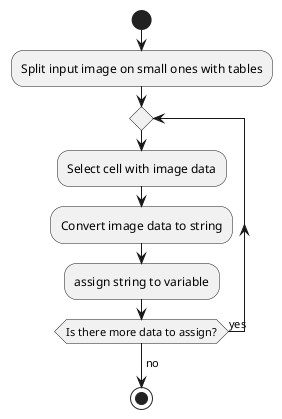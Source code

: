 @startuml
'https://plantuml.com/activity-diagram-beta

start
:Split input image on small ones with tables;

repeat
:Select cell with image data;
:Convert image data to string;
:assign string to variable;
repeat while (Is there more data to assign?) is (yes)
-> no;
stop

@enduml
